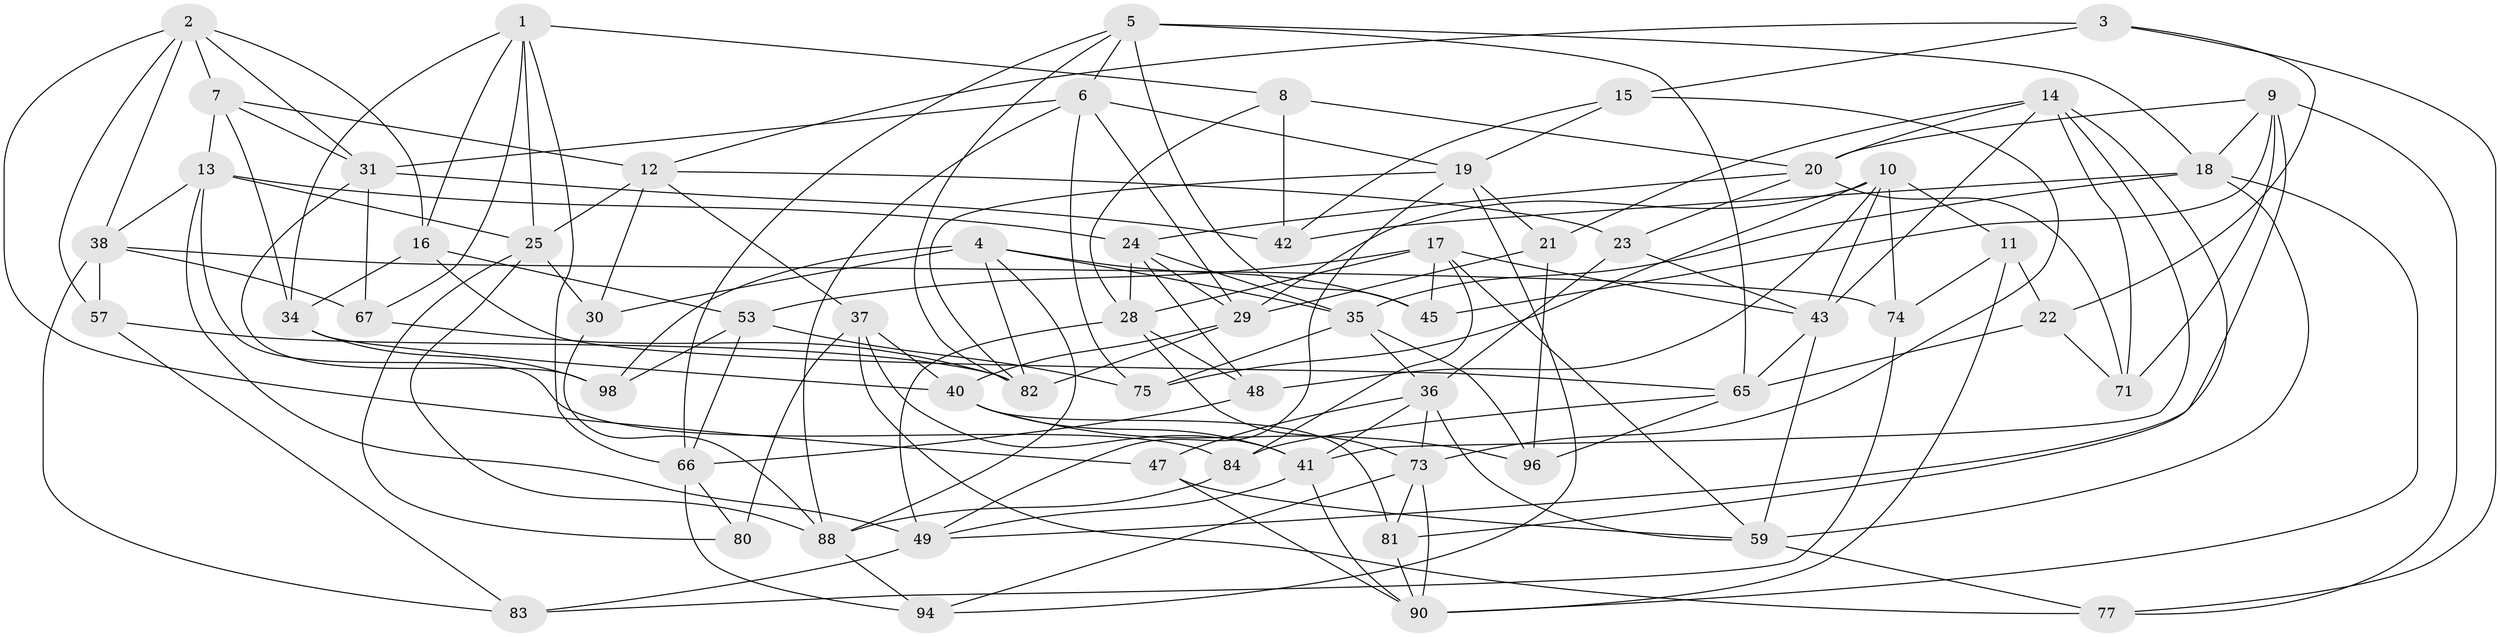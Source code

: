 // Generated by graph-tools (version 1.1) at 2025/52/02/27/25 19:52:32]
// undirected, 63 vertices, 161 edges
graph export_dot {
graph [start="1"]
  node [color=gray90,style=filled];
  1 [super="+91"];
  2 [super="+54"];
  3;
  4 [super="+39"];
  5 [super="+32"];
  6 [super="+27"];
  7 [super="+26"];
  8;
  9 [super="+64"];
  10 [super="+101"];
  11;
  12 [super="+50"];
  13 [super="+85"];
  14 [super="+56"];
  15;
  16 [super="+63"];
  17 [super="+72"];
  18 [super="+76"];
  19 [super="+68"];
  20 [super="+46"];
  21;
  22;
  23;
  24 [super="+61"];
  25 [super="+70"];
  28 [super="+86"];
  29 [super="+33"];
  30;
  31 [super="+55"];
  34 [super="+52"];
  35 [super="+51"];
  36 [super="+95"];
  37 [super="+44"];
  38 [super="+89"];
  40 [super="+62"];
  41 [super="+69"];
  42;
  43 [super="+58"];
  45;
  47;
  48;
  49 [super="+87"];
  53 [super="+60"];
  57;
  59 [super="+79"];
  65 [super="+99"];
  66 [super="+97"];
  67;
  71;
  73 [super="+78"];
  74;
  75;
  77;
  80;
  81;
  82 [super="+100"];
  83;
  84;
  88 [super="+93"];
  90 [super="+92"];
  94;
  96;
  98;
  1 -- 8;
  1 -- 16;
  1 -- 67;
  1 -- 25;
  1 -- 66;
  1 -- 34;
  2 -- 57;
  2 -- 31;
  2 -- 47;
  2 -- 16;
  2 -- 38;
  2 -- 7;
  3 -- 15;
  3 -- 12;
  3 -- 77;
  3 -- 22;
  4 -- 45;
  4 -- 30;
  4 -- 88;
  4 -- 98;
  4 -- 35;
  4 -- 82;
  5 -- 82;
  5 -- 65;
  5 -- 18;
  5 -- 66;
  5 -- 45;
  5 -- 6;
  6 -- 31;
  6 -- 29;
  6 -- 88;
  6 -- 75;
  6 -- 19;
  7 -- 13;
  7 -- 34 [weight=2];
  7 -- 31;
  7 -- 12;
  8 -- 42;
  8 -- 28;
  8 -- 20;
  9 -- 45;
  9 -- 71;
  9 -- 20;
  9 -- 77;
  9 -- 49;
  9 -- 18;
  10 -- 11;
  10 -- 75;
  10 -- 74;
  10 -- 48;
  10 -- 43;
  10 -- 29;
  11 -- 90;
  11 -- 22;
  11 -- 74;
  12 -- 37;
  12 -- 23;
  12 -- 30;
  12 -- 25;
  13 -- 84;
  13 -- 38;
  13 -- 24;
  13 -- 49;
  13 -- 25;
  14 -- 71;
  14 -- 81;
  14 -- 41;
  14 -- 21;
  14 -- 20;
  14 -- 43;
  15 -- 42;
  15 -- 73;
  15 -- 19;
  16 -- 65;
  16 -- 34;
  16 -- 53 [weight=2];
  17 -- 84;
  17 -- 43;
  17 -- 59;
  17 -- 28;
  17 -- 45;
  17 -- 53;
  18 -- 59;
  18 -- 90;
  18 -- 42;
  18 -- 35;
  19 -- 94;
  19 -- 21;
  19 -- 49;
  19 -- 82;
  20 -- 23;
  20 -- 71;
  20 -- 24;
  21 -- 96;
  21 -- 29;
  22 -- 65;
  22 -- 71;
  23 -- 36;
  23 -- 43;
  24 -- 48;
  24 -- 29;
  24 -- 28;
  24 -- 35;
  25 -- 80;
  25 -- 30;
  25 -- 88;
  28 -- 49;
  28 -- 48;
  28 -- 73;
  29 -- 82;
  29 -- 40;
  30 -- 88;
  31 -- 67;
  31 -- 42;
  31 -- 98;
  34 -- 98;
  34 -- 40;
  35 -- 75;
  35 -- 96;
  35 -- 36;
  36 -- 47;
  36 -- 73;
  36 -- 41;
  36 -- 59;
  37 -- 80 [weight=2];
  37 -- 77;
  37 -- 40;
  37 -- 41;
  38 -- 57;
  38 -- 74;
  38 -- 83;
  38 -- 67;
  40 -- 81;
  40 -- 96;
  40 -- 41;
  41 -- 90;
  41 -- 49;
  43 -- 65;
  43 -- 59;
  47 -- 59;
  47 -- 90;
  48 -- 66;
  49 -- 83;
  53 -- 75;
  53 -- 98;
  53 -- 66;
  57 -- 83;
  57 -- 82;
  59 -- 77;
  65 -- 96;
  65 -- 84;
  66 -- 94;
  66 -- 80;
  67 -- 82;
  73 -- 81;
  73 -- 90;
  73 -- 94;
  74 -- 83;
  81 -- 90;
  84 -- 88;
  88 -- 94;
}
